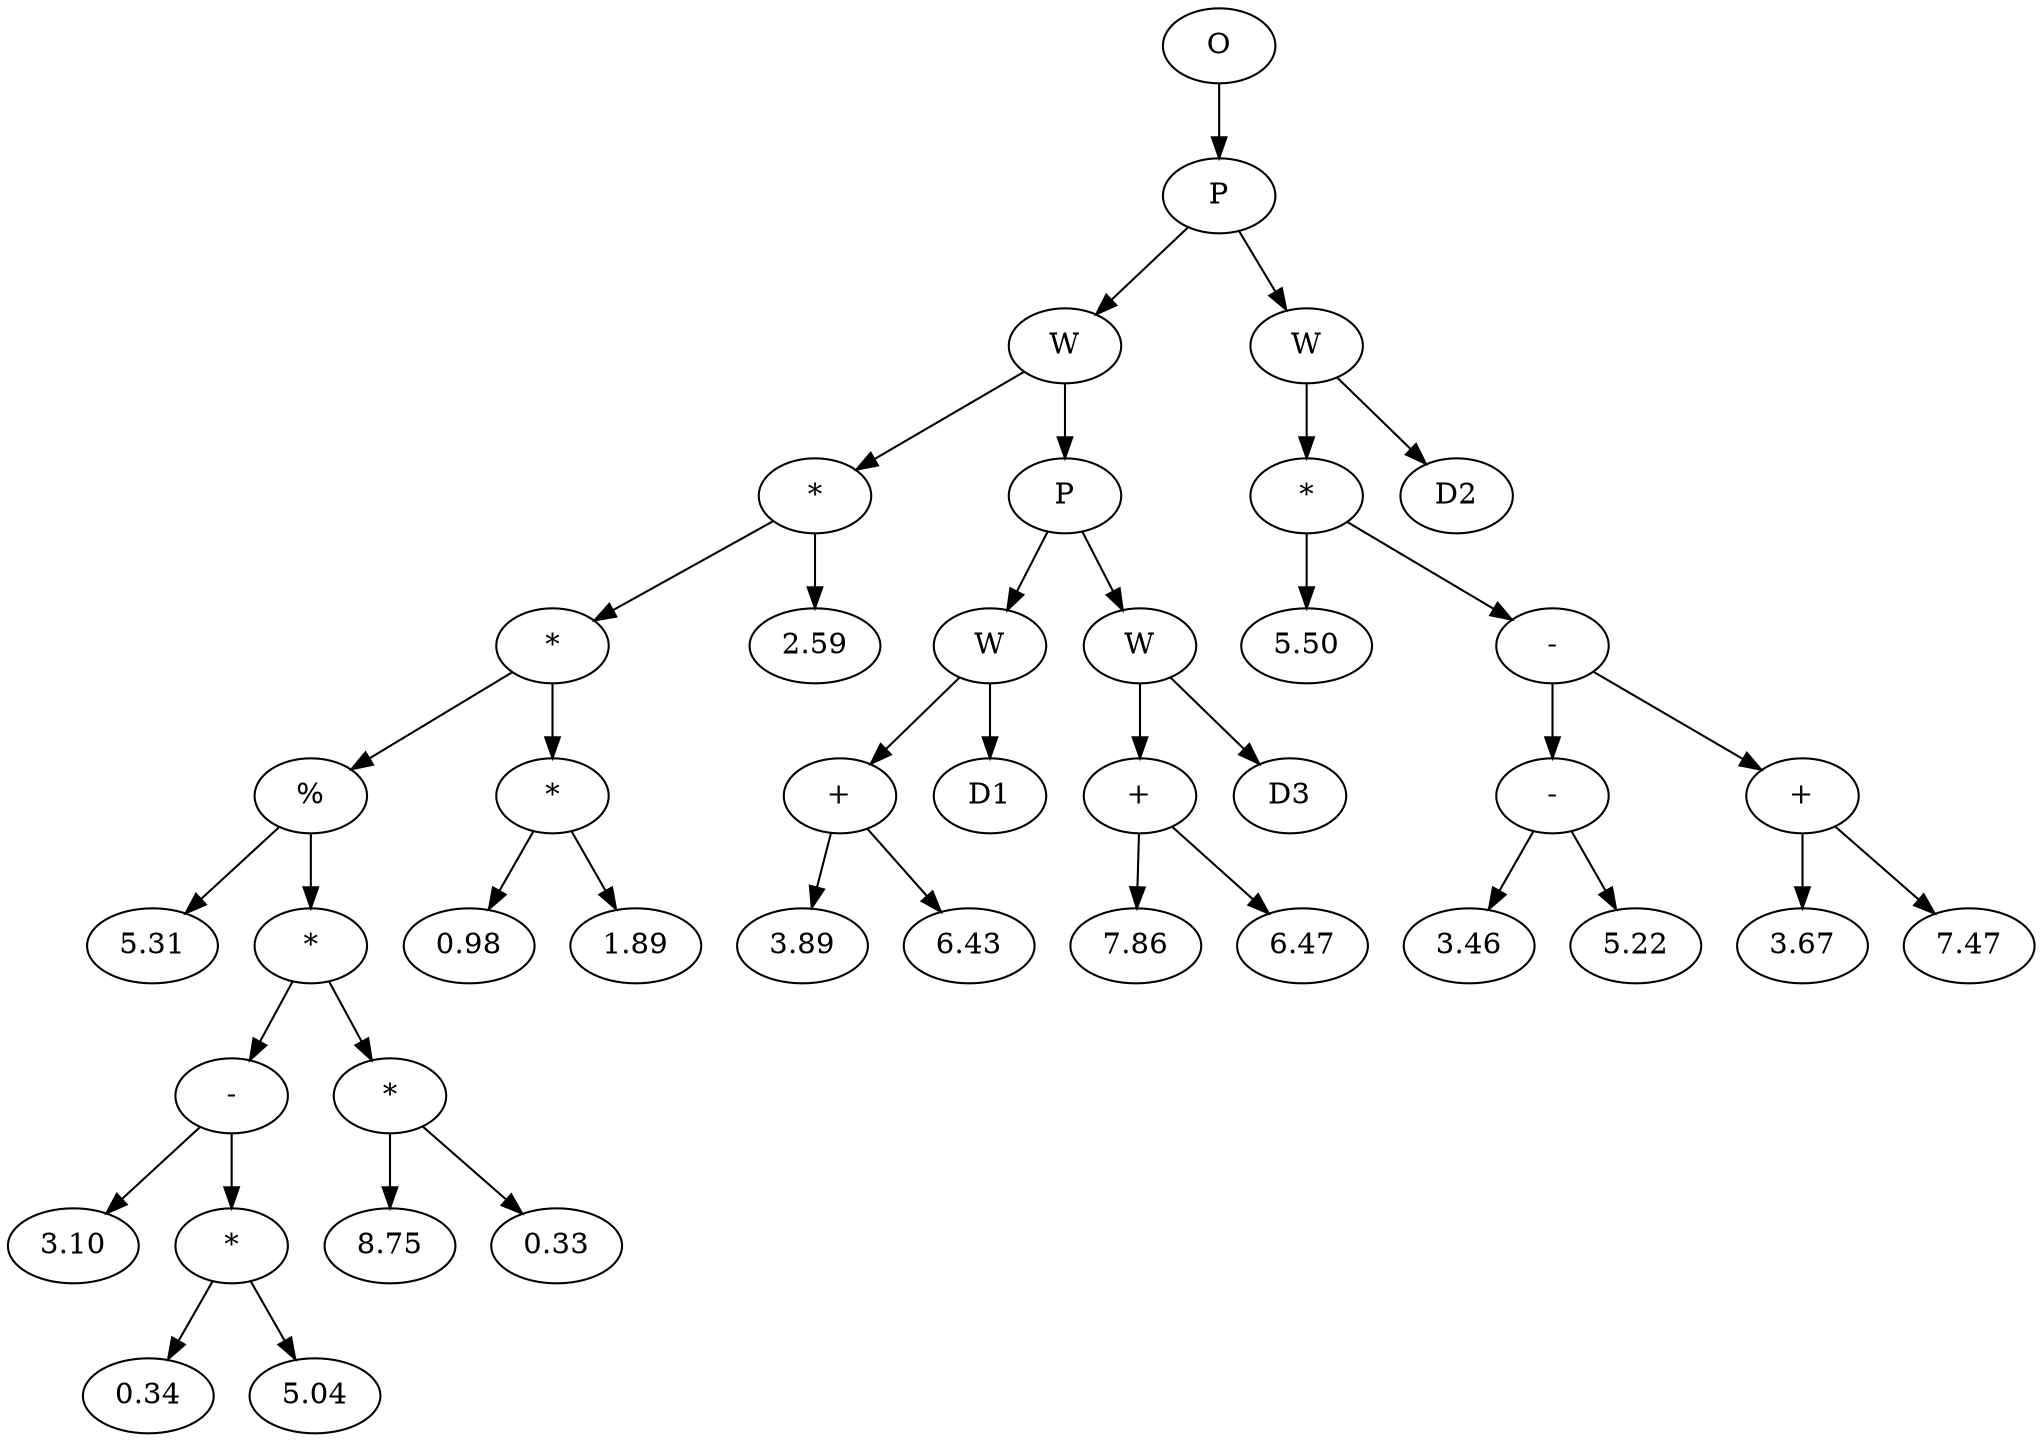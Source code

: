 // Tree
digraph {
	6192822 [label=O]
	6192823 [label=P]
	6192822 -> 6192823
	6192824 [label=W]
	6192823 -> 6192824
	6192825 [label="*"]
	6192824 -> 6192825
	6192826 [label="*"]
	6192825 -> 6192826
	6192827 [label="%"]
	6192826 -> 6192827
	6192828 [label=5.31]
	6192827 -> 6192828
	6192829 [label="*"]
	6192827 -> 6192829
	6192830 [label="-"]
	6192829 -> 6192830
	6192831 [label=3.10]
	6192830 -> 6192831
	6192832 [label="*"]
	6192830 -> 6192832
	6192833 [label=0.34]
	6192832 -> 6192833
	6192834 [label=5.04]
	6192832 -> 6192834
	6192835 [label="*"]
	6192829 -> 6192835
	6192836 [label=8.75]
	6192835 -> 6192836
	6192837 [label=0.33]
	6192835 -> 6192837
	6192838 [label="*"]
	6192826 -> 6192838
	6192839 [label=0.98]
	6192838 -> 6192839
	6192840 [label=1.89]
	6192838 -> 6192840
	6192841 [label=2.59]
	6192825 -> 6192841
	6192842 [label=P]
	6192824 -> 6192842
	6192843 [label=W]
	6192842 -> 6192843
	6192844 [label="+"]
	6192843 -> 6192844
	6192845 [label=3.89]
	6192844 -> 6192845
	6192846 [label=6.43]
	6192844 -> 6192846
	6192847 [label=D1]
	6192843 -> 6192847
	6192848 [label=W]
	6192842 -> 6192848
	6192849 [label="+"]
	6192848 -> 6192849
	6192850 [label=7.86]
	6192849 -> 6192850
	6192851 [label=6.47]
	6192849 -> 6192851
	6192852 [label=D3]
	6192848 -> 6192852
	6192853 [label=W]
	6192823 -> 6192853
	6192854 [label="*"]
	6192853 -> 6192854
	6192855 [label=5.50]
	6192854 -> 6192855
	6192856 [label="-"]
	6192854 -> 6192856
	6192857 [label="-"]
	6192856 -> 6192857
	6192858 [label=3.46]
	6192857 -> 6192858
	6192859 [label=5.22]
	6192857 -> 6192859
	6192860 [label="+"]
	6192856 -> 6192860
	6192861 [label=3.67]
	6192860 -> 6192861
	6192862 [label=7.47]
	6192860 -> 6192862
	6192863 [label=D2]
	6192853 -> 6192863
}
